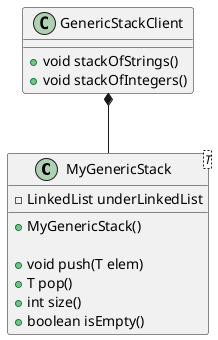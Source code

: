 @startuml   LinkedListStack Diagram

    class MyGenericStack<T> {
        - LinkedList underLinkedList

        + MyGenericStack()

        + void push(T elem)
        + T pop()
        + int size()
        + boolean isEmpty()
    }

    class GenericStackClient {
        + void stackOfStrings()
        + void stackOfIntegers()
    }

    GenericStackClient *-- MyGenericStack

@enduml
